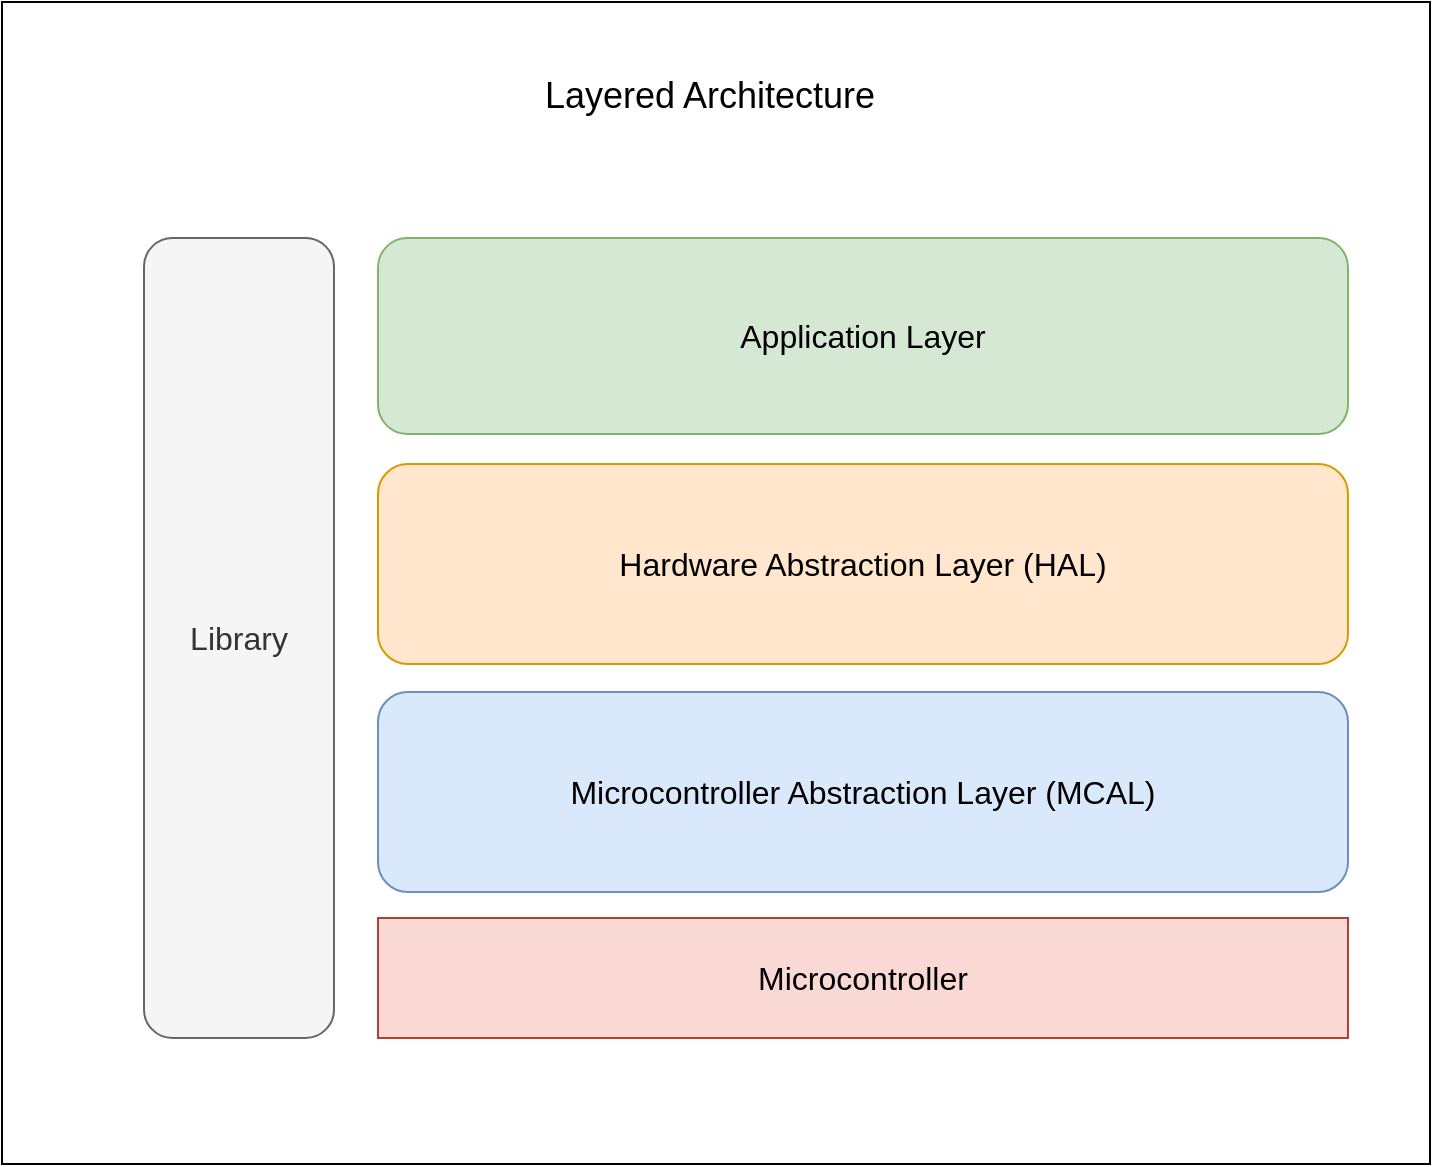 <mxfile version="21.2.8" type="device">
  <diagram name="Page-1" id="-CargAOVByAoLxOXnS4A">
    <mxGraphModel dx="1436" dy="1856" grid="0" gridSize="10" guides="1" tooltips="1" connect="1" arrows="1" fold="1" page="0" pageScale="1" pageWidth="850" pageHeight="1100" math="0" shadow="0">
      <root>
        <mxCell id="0" />
        <mxCell id="1" parent="0" />
        <mxCell id="wgH91Bwnna8UG3z6ClUc-1" value="" style="rounded=0;whiteSpace=wrap;html=1;fontSize=16;" parent="1" vertex="1">
          <mxGeometry x="-143" y="-993" width="714" height="581" as="geometry" />
        </mxCell>
        <mxCell id="wgH91Bwnna8UG3z6ClUc-2" value="Microcontroller Abstraction Layer (MCAL)" style="rounded=1;whiteSpace=wrap;html=1;fontSize=16;fillColor=#dae8fc;strokeColor=#6c8ebf;" parent="1" vertex="1">
          <mxGeometry x="45" y="-648" width="485" height="100" as="geometry" />
        </mxCell>
        <mxCell id="wgH91Bwnna8UG3z6ClUc-8" value="Hardware Abstraction Layer (HAL)" style="rounded=1;whiteSpace=wrap;html=1;fontSize=16;fillColor=#ffe6cc;strokeColor=#d79b00;" parent="1" vertex="1">
          <mxGeometry x="45" y="-762" width="485" height="100" as="geometry" />
        </mxCell>
        <mxCell id="wgH91Bwnna8UG3z6ClUc-13" value="Application Layer" style="rounded=1;whiteSpace=wrap;html=1;fontSize=16;fillColor=#d5e8d4;strokeColor=#82b366;" parent="1" vertex="1">
          <mxGeometry x="45" y="-875" width="485" height="98" as="geometry" />
        </mxCell>
        <mxCell id="wgH91Bwnna8UG3z6ClUc-14" value="Library" style="rounded=1;whiteSpace=wrap;html=1;fontSize=16;fillColor=#f5f5f5;fontColor=#333333;strokeColor=#666666;" parent="1" vertex="1">
          <mxGeometry x="-72" y="-875" width="95" height="400" as="geometry" />
        </mxCell>
        <mxCell id="wgH91Bwnna8UG3z6ClUc-15" value="&lt;font style=&quot;font-size: 18px;&quot;&gt;Layered Architecture&lt;/font&gt;" style="text;html=1;strokeColor=none;fillColor=none;align=center;verticalAlign=middle;whiteSpace=wrap;rounded=0;fontSize=16;" parent="1" vertex="1">
          <mxGeometry x="86" y="-961" width="250" height="30" as="geometry" />
        </mxCell>
        <mxCell id="wgH91Bwnna8UG3z6ClUc-16" value="Microcontroller" style="rounded=0;whiteSpace=wrap;html=1;fontSize=16;fillColor=#fad9d5;strokeColor=#ae4132;" parent="1" vertex="1">
          <mxGeometry x="45" y="-535" width="485" height="60" as="geometry" />
        </mxCell>
      </root>
    </mxGraphModel>
  </diagram>
</mxfile>
